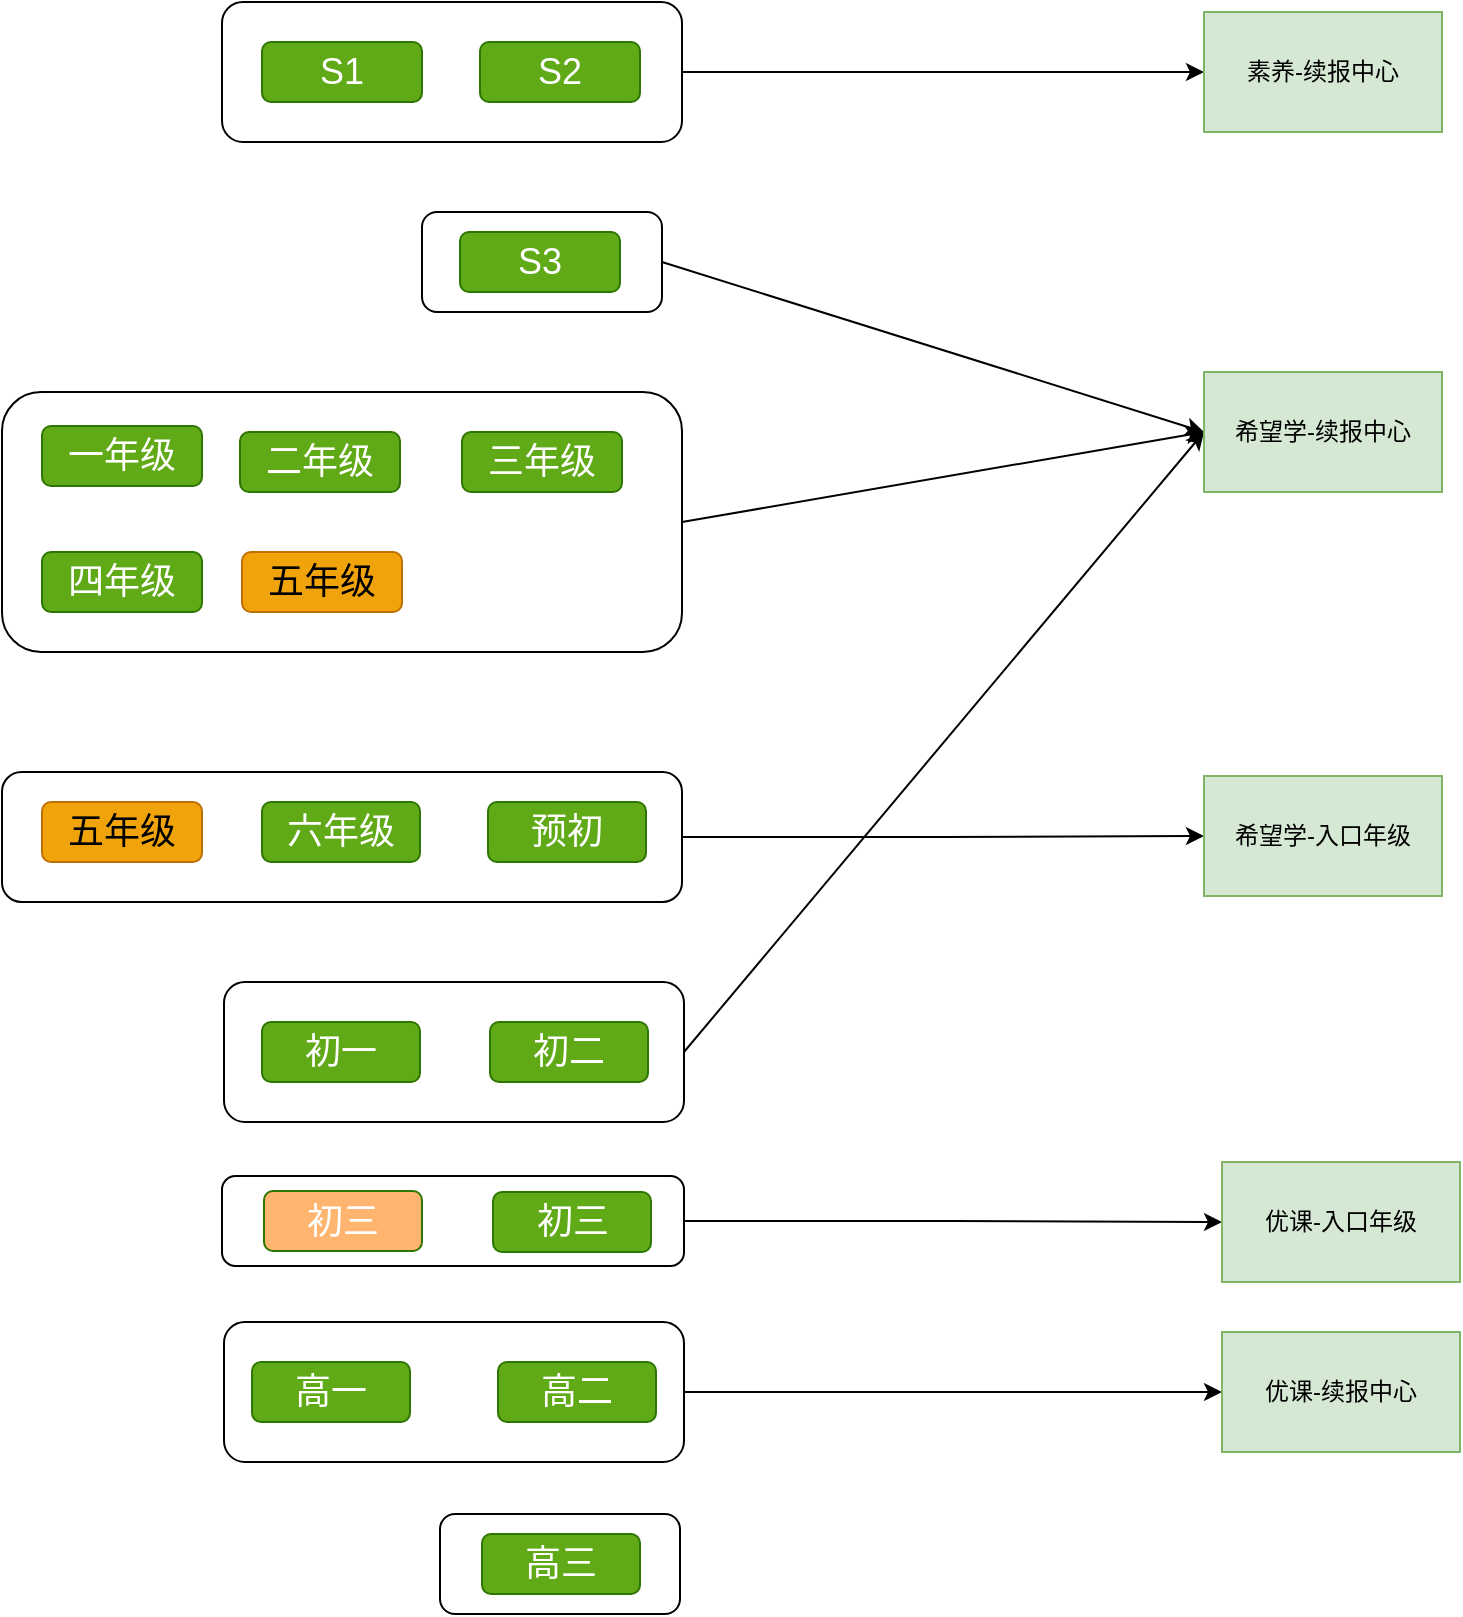 <mxfile version="26.2.13">
  <diagram name="第 1 页" id="wVfNhc_KFFdCu8hFlN2U">
    <mxGraphModel dx="989" dy="587" grid="1" gridSize="10" guides="1" tooltips="1" connect="1" arrows="1" fold="1" page="1" pageScale="1" pageWidth="4800" pageHeight="4800" math="0" shadow="0">
      <root>
        <mxCell id="0" />
        <mxCell id="1" parent="0" />
        <mxCell id="18vfQR5F3HWxHLzgiY15-1" value="" style="rounded=1;whiteSpace=wrap;html=1;" parent="1" vertex="1">
          <mxGeometry x="989" y="1486" width="120" height="50" as="geometry" />
        </mxCell>
        <mxCell id="18vfQR5F3HWxHLzgiY15-2" style="edgeStyle=orthogonalEdgeStyle;rounded=0;orthogonalLoop=1;jettySize=auto;html=1;exitX=1;exitY=0.5;exitDx=0;exitDy=0;" parent="1" source="18vfQR5F3HWxHLzgiY15-3" target="18vfQR5F3HWxHLzgiY15-19" edge="1">
          <mxGeometry relative="1" as="geometry" />
        </mxCell>
        <mxCell id="18vfQR5F3HWxHLzgiY15-3" value="" style="rounded=1;whiteSpace=wrap;html=1;" parent="1" vertex="1">
          <mxGeometry x="880" y="1317" width="231" height="45" as="geometry" />
        </mxCell>
        <mxCell id="18vfQR5F3HWxHLzgiY15-4" style="edgeStyle=orthogonalEdgeStyle;rounded=0;orthogonalLoop=1;jettySize=auto;html=1;exitX=1;exitY=0.5;exitDx=0;exitDy=0;" parent="1" source="18vfQR5F3HWxHLzgiY15-5" target="18vfQR5F3HWxHLzgiY15-17" edge="1">
          <mxGeometry relative="1" as="geometry" />
        </mxCell>
        <mxCell id="18vfQR5F3HWxHLzgiY15-5" value="" style="rounded=1;whiteSpace=wrap;html=1;" parent="1" vertex="1">
          <mxGeometry x="881" y="1390" width="230" height="70" as="geometry" />
        </mxCell>
        <mxCell id="18vfQR5F3HWxHLzgiY15-6" style="rounded=0;orthogonalLoop=1;jettySize=auto;html=1;exitX=1;exitY=0.5;exitDx=0;exitDy=0;entryX=0;entryY=0.5;entryDx=0;entryDy=0;" parent="1" source="18vfQR5F3HWxHLzgiY15-7" target="18vfQR5F3HWxHLzgiY15-16" edge="1">
          <mxGeometry relative="1" as="geometry" />
        </mxCell>
        <mxCell id="18vfQR5F3HWxHLzgiY15-7" value="" style="rounded=1;whiteSpace=wrap;html=1;" parent="1" vertex="1">
          <mxGeometry x="881" y="1220" width="230" height="70" as="geometry" />
        </mxCell>
        <mxCell id="18vfQR5F3HWxHLzgiY15-8" style="edgeStyle=orthogonalEdgeStyle;rounded=0;orthogonalLoop=1;jettySize=auto;html=1;exitX=1;exitY=0.5;exitDx=0;exitDy=0;entryX=0;entryY=0.5;entryDx=0;entryDy=0;" parent="1" source="18vfQR5F3HWxHLzgiY15-9" target="18vfQR5F3HWxHLzgiY15-18" edge="1">
          <mxGeometry relative="1" as="geometry" />
        </mxCell>
        <mxCell id="18vfQR5F3HWxHLzgiY15-9" value="" style="rounded=1;whiteSpace=wrap;html=1;" parent="1" vertex="1">
          <mxGeometry x="770" y="1115" width="340" height="65" as="geometry" />
        </mxCell>
        <mxCell id="18vfQR5F3HWxHLzgiY15-10" style="rounded=0;orthogonalLoop=1;jettySize=auto;html=1;exitX=1;exitY=0.5;exitDx=0;exitDy=0;entryX=0;entryY=0.5;entryDx=0;entryDy=0;" parent="1" source="18vfQR5F3HWxHLzgiY15-11" target="18vfQR5F3HWxHLzgiY15-16" edge="1">
          <mxGeometry relative="1" as="geometry" />
        </mxCell>
        <mxCell id="18vfQR5F3HWxHLzgiY15-11" value="" style="rounded=1;whiteSpace=wrap;html=1;" parent="1" vertex="1">
          <mxGeometry x="980" y="835" width="120" height="50" as="geometry" />
        </mxCell>
        <mxCell id="18vfQR5F3HWxHLzgiY15-12" style="rounded=0;orthogonalLoop=1;jettySize=auto;html=1;exitX=1;exitY=0.5;exitDx=0;exitDy=0;entryX=0;entryY=0.5;entryDx=0;entryDy=0;" parent="1" source="18vfQR5F3HWxHLzgiY15-13" target="18vfQR5F3HWxHLzgiY15-16" edge="1">
          <mxGeometry relative="1" as="geometry" />
        </mxCell>
        <mxCell id="18vfQR5F3HWxHLzgiY15-13" value="" style="rounded=1;whiteSpace=wrap;html=1;" parent="1" vertex="1">
          <mxGeometry x="770" y="925" width="340" height="130" as="geometry" />
        </mxCell>
        <mxCell id="18vfQR5F3HWxHLzgiY15-14" style="edgeStyle=orthogonalEdgeStyle;rounded=0;orthogonalLoop=1;jettySize=auto;html=1;exitX=1;exitY=0.5;exitDx=0;exitDy=0;" parent="1" source="18vfQR5F3HWxHLzgiY15-15" target="18vfQR5F3HWxHLzgiY15-21" edge="1">
          <mxGeometry relative="1" as="geometry" />
        </mxCell>
        <mxCell id="18vfQR5F3HWxHLzgiY15-15" value="" style="rounded=1;whiteSpace=wrap;html=1;" parent="1" vertex="1">
          <mxGeometry x="880" y="730" width="230" height="70" as="geometry" />
        </mxCell>
        <mxCell id="18vfQR5F3HWxHLzgiY15-16" value="希望学-续报中心" style="rounded=0;whiteSpace=wrap;html=1;fillColor=#d5e8d4;strokeColor=#82b366;" parent="1" vertex="1">
          <mxGeometry x="1371" y="915" width="119" height="60" as="geometry" />
        </mxCell>
        <mxCell id="18vfQR5F3HWxHLzgiY15-17" value="优课-续报中心" style="rounded=0;whiteSpace=wrap;html=1;fillColor=#d5e8d4;strokeColor=#82b366;" parent="1" vertex="1">
          <mxGeometry x="1380" y="1395" width="119" height="60" as="geometry" />
        </mxCell>
        <mxCell id="18vfQR5F3HWxHLzgiY15-18" value="希望学-入口年级" style="rounded=0;whiteSpace=wrap;html=1;fillColor=#d5e8d4;strokeColor=#82b366;" parent="1" vertex="1">
          <mxGeometry x="1371" y="1117" width="119" height="60" as="geometry" />
        </mxCell>
        <mxCell id="18vfQR5F3HWxHLzgiY15-19" value="优课-入口年级" style="rounded=0;whiteSpace=wrap;html=1;fillColor=#d5e8d4;strokeColor=#82b366;" parent="1" vertex="1">
          <mxGeometry x="1380" y="1310" width="119" height="60" as="geometry" />
        </mxCell>
        <mxCell id="18vfQR5F3HWxHLzgiY15-20" style="edgeStyle=orthogonalEdgeStyle;rounded=0;orthogonalLoop=1;jettySize=auto;html=1;exitX=0.5;exitY=1;exitDx=0;exitDy=0;" parent="1" source="18vfQR5F3HWxHLzgiY15-19" target="18vfQR5F3HWxHLzgiY15-19" edge="1">
          <mxGeometry relative="1" as="geometry" />
        </mxCell>
        <mxCell id="18vfQR5F3HWxHLzgiY15-21" value="素养-续报中心" style="rounded=0;whiteSpace=wrap;html=1;fillColor=#d5e8d4;strokeColor=#82b366;" parent="1" vertex="1">
          <mxGeometry x="1371" y="735" width="119" height="60" as="geometry" />
        </mxCell>
        <mxCell id="18vfQR5F3HWxHLzgiY15-22" value="&lt;font style=&quot;font-size: 18px;&quot;&gt;S1&lt;/font&gt;" style="rounded=1;whiteSpace=wrap;html=1;fillColor=#60a917;fontColor=#ffffff;strokeColor=#2D7600;" parent="1" vertex="1">
          <mxGeometry x="900" y="750" width="80" height="30" as="geometry" />
        </mxCell>
        <mxCell id="18vfQR5F3HWxHLzgiY15-23" value="&lt;font style=&quot;font-size: 18px;&quot;&gt;S2&lt;/font&gt;" style="rounded=1;whiteSpace=wrap;html=1;fillColor=#60a917;fontColor=#ffffff;strokeColor=#2D7600;" parent="1" vertex="1">
          <mxGeometry x="1009" y="750" width="80" height="30" as="geometry" />
        </mxCell>
        <mxCell id="18vfQR5F3HWxHLzgiY15-24" value="&lt;font style=&quot;font-size: 18px;&quot;&gt;S3&lt;/font&gt;" style="rounded=1;whiteSpace=wrap;html=1;fillColor=#60a917;fontColor=#ffffff;strokeColor=#2D7600;" parent="1" vertex="1">
          <mxGeometry x="999" y="845" width="80" height="30" as="geometry" />
        </mxCell>
        <mxCell id="18vfQR5F3HWxHLzgiY15-25" value="&lt;span style=&quot;font-size: 18px;&quot;&gt;一年级&lt;/span&gt;" style="rounded=1;whiteSpace=wrap;html=1;fillColor=#60a917;fontColor=#ffffff;strokeColor=#2D7600;" parent="1" vertex="1">
          <mxGeometry x="790" y="942" width="80" height="30" as="geometry" />
        </mxCell>
        <mxCell id="18vfQR5F3HWxHLzgiY15-26" value="&lt;span style=&quot;font-size: 18px;&quot;&gt;二年级&lt;/span&gt;" style="rounded=1;whiteSpace=wrap;html=1;fillColor=#60a917;fontColor=#ffffff;strokeColor=#2D7600;" parent="1" vertex="1">
          <mxGeometry x="889" y="945" width="80" height="30" as="geometry" />
        </mxCell>
        <mxCell id="18vfQR5F3HWxHLzgiY15-27" value="&lt;span style=&quot;font-size: 18px;&quot;&gt;三年级&lt;/span&gt;" style="rounded=1;whiteSpace=wrap;html=1;fillColor=#60a917;fontColor=#ffffff;strokeColor=#2D7600;" parent="1" vertex="1">
          <mxGeometry x="1000" y="945" width="80" height="30" as="geometry" />
        </mxCell>
        <mxCell id="18vfQR5F3HWxHLzgiY15-28" value="&lt;span style=&quot;font-size: 18px;&quot;&gt;四年级&lt;/span&gt;" style="rounded=1;whiteSpace=wrap;html=1;fillColor=#60a917;fontColor=#ffffff;strokeColor=#2D7600;" parent="1" vertex="1">
          <mxGeometry x="790" y="1005" width="80" height="30" as="geometry" />
        </mxCell>
        <mxCell id="18vfQR5F3HWxHLzgiY15-29" value="&lt;span style=&quot;font-size: 18px;&quot;&gt;五年级&lt;/span&gt;" style="rounded=1;whiteSpace=wrap;html=1;fillColor=#f0a30a;fontColor=#000000;strokeColor=#BD7000;" parent="1" vertex="1">
          <mxGeometry x="890" y="1005" width="80" height="30" as="geometry" />
        </mxCell>
        <mxCell id="18vfQR5F3HWxHLzgiY15-30" value="&lt;span style=&quot;font-size: 18px;&quot;&gt;六年级&lt;/span&gt;" style="rounded=1;whiteSpace=wrap;html=1;fillColor=#60a917;fontColor=#ffffff;strokeColor=#2D7600;" parent="1" vertex="1">
          <mxGeometry x="900" y="1130" width="79" height="30" as="geometry" />
        </mxCell>
        <mxCell id="18vfQR5F3HWxHLzgiY15-31" value="&lt;span style=&quot;font-size: 18px;&quot;&gt;预初&lt;/span&gt;" style="rounded=1;whiteSpace=wrap;html=1;fillColor=#60a917;fontColor=#ffffff;strokeColor=#2D7600;" parent="1" vertex="1">
          <mxGeometry x="1013" y="1130" width="79" height="30" as="geometry" />
        </mxCell>
        <mxCell id="18vfQR5F3HWxHLzgiY15-32" value="&lt;span style=&quot;font-size: 18px;&quot;&gt;初一&lt;/span&gt;" style="rounded=1;whiteSpace=wrap;html=1;fillColor=#60a917;fontColor=#ffffff;strokeColor=#2D7600;" parent="1" vertex="1">
          <mxGeometry x="900" y="1240" width="79" height="30" as="geometry" />
        </mxCell>
        <mxCell id="18vfQR5F3HWxHLzgiY15-33" style="edgeStyle=orthogonalEdgeStyle;rounded=0;orthogonalLoop=1;jettySize=auto;html=1;exitX=0.5;exitY=1;exitDx=0;exitDy=0;" parent="1" source="18vfQR5F3HWxHLzgiY15-32" target="18vfQR5F3HWxHLzgiY15-32" edge="1">
          <mxGeometry relative="1" as="geometry" />
        </mxCell>
        <mxCell id="18vfQR5F3HWxHLzgiY15-34" value="&lt;span style=&quot;font-size: 18px;&quot;&gt;初二&lt;/span&gt;" style="rounded=1;whiteSpace=wrap;html=1;fillColor=#60a917;fontColor=#ffffff;strokeColor=#2D7600;" parent="1" vertex="1">
          <mxGeometry x="1014" y="1240" width="79" height="30" as="geometry" />
        </mxCell>
        <mxCell id="18vfQR5F3HWxHLzgiY15-35" value="&lt;span style=&quot;font-size: 18px;&quot;&gt;初三&lt;/span&gt;" style="rounded=1;whiteSpace=wrap;html=1;fillColor=#60a917;fontColor=#ffffff;strokeColor=#2D7600;" parent="1" vertex="1">
          <mxGeometry x="1015.5" y="1325" width="79" height="30" as="geometry" />
        </mxCell>
        <mxCell id="18vfQR5F3HWxHLzgiY15-36" value="&lt;span style=&quot;font-size: 18px;&quot;&gt;高一&lt;/span&gt;" style="rounded=1;whiteSpace=wrap;html=1;fillColor=#60a917;fontColor=#ffffff;strokeColor=#2D7600;" parent="1" vertex="1">
          <mxGeometry x="895" y="1410" width="79" height="30" as="geometry" />
        </mxCell>
        <mxCell id="18vfQR5F3HWxHLzgiY15-37" value="&lt;span style=&quot;font-size: 18px;&quot;&gt;高二&lt;/span&gt;" style="rounded=1;whiteSpace=wrap;html=1;fillColor=#60a917;fontColor=#ffffff;strokeColor=#2D7600;" parent="1" vertex="1">
          <mxGeometry x="1018" y="1410" width="79" height="30" as="geometry" />
        </mxCell>
        <mxCell id="18vfQR5F3HWxHLzgiY15-38" value="&lt;span style=&quot;font-size: 18px;&quot;&gt;高三&lt;/span&gt;" style="rounded=1;whiteSpace=wrap;html=1;fillColor=#60a917;fontColor=#ffffff;strokeColor=#2D7600;" parent="1" vertex="1">
          <mxGeometry x="1010" y="1496" width="79" height="30" as="geometry" />
        </mxCell>
        <mxCell id="18vfQR5F3HWxHLzgiY15-39" value="&lt;span style=&quot;font-size: 18px;&quot;&gt;五年级&lt;/span&gt;" style="rounded=1;whiteSpace=wrap;html=1;fillColor=#f0a30a;fontColor=#000000;strokeColor=#BD7000;" parent="1" vertex="1">
          <mxGeometry x="790" y="1130" width="80" height="30" as="geometry" />
        </mxCell>
        <mxCell id="4yBZv8nZBLHElxnF87w4-1" value="&lt;span style=&quot;font-size: 18px;&quot;&gt;初三&lt;/span&gt;" style="rounded=1;whiteSpace=wrap;html=1;fillColor=#FFB570;fontColor=#ffffff;strokeColor=#2D7600;" vertex="1" parent="1">
          <mxGeometry x="901" y="1324.5" width="79" height="30" as="geometry" />
        </mxCell>
      </root>
    </mxGraphModel>
  </diagram>
</mxfile>
